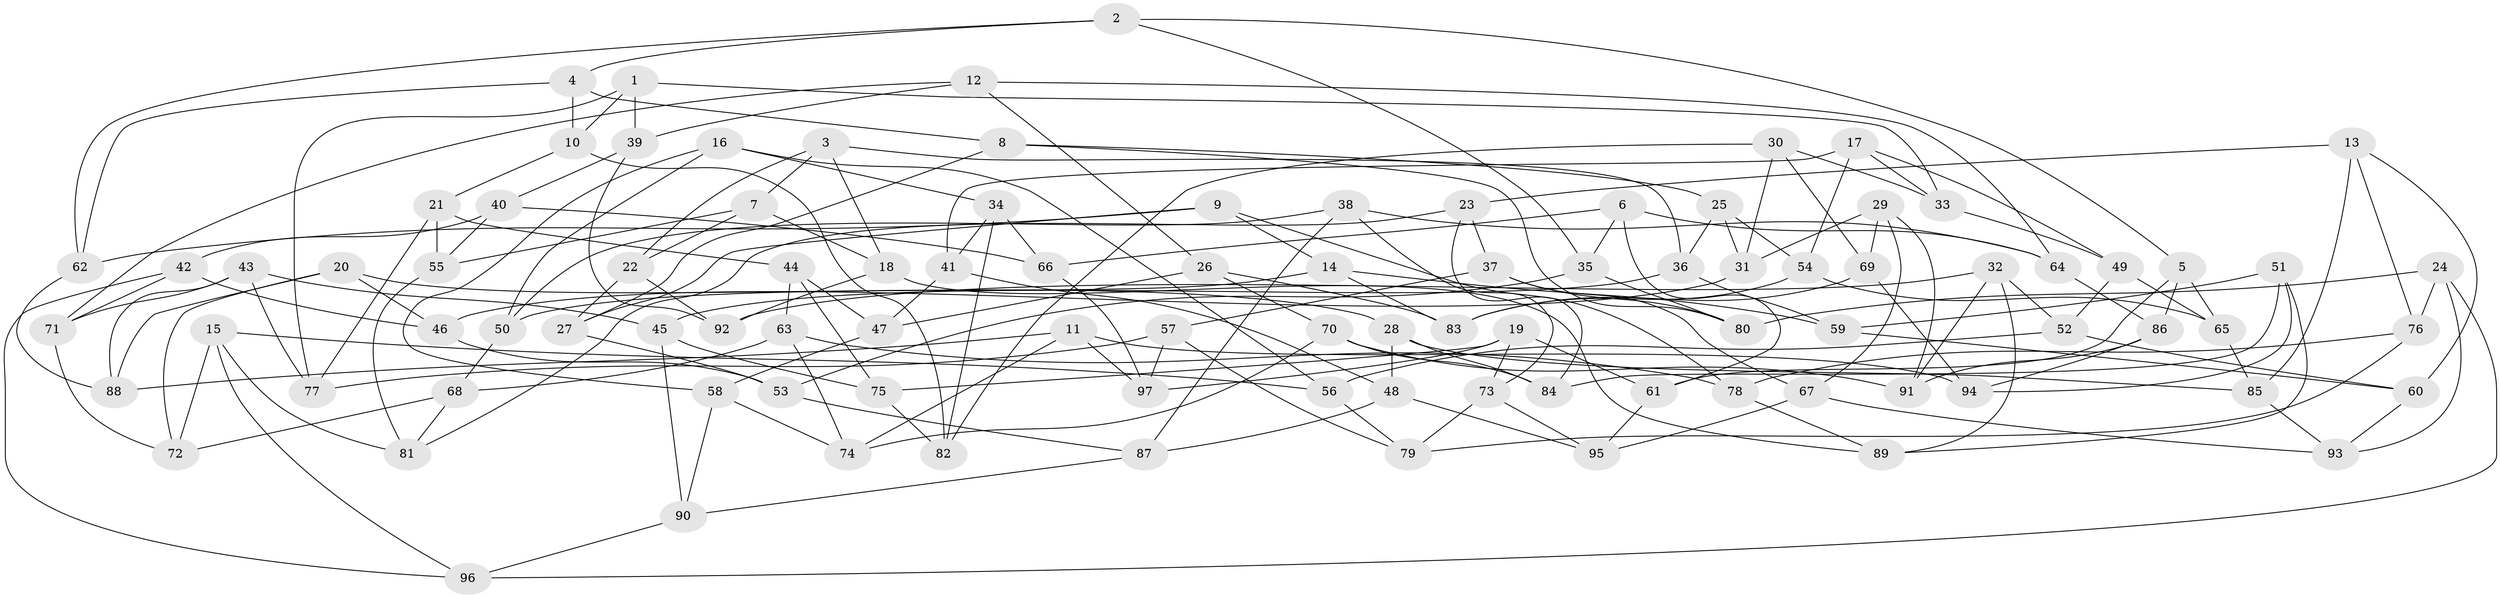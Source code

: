 // coarse degree distribution, {10: 0.20512820512820512, 4: 0.41025641025641024, 3: 0.07692307692307693, 7: 0.07692307692307693, 8: 0.07692307692307693, 9: 0.02564102564102564, 2: 0.02564102564102564, 6: 0.02564102564102564, 5: 0.07692307692307693}
// Generated by graph-tools (version 1.1) at 2025/53/03/04/25 22:53:41]
// undirected, 97 vertices, 194 edges
graph export_dot {
  node [color=gray90,style=filled];
  1;
  2;
  3;
  4;
  5;
  6;
  7;
  8;
  9;
  10;
  11;
  12;
  13;
  14;
  15;
  16;
  17;
  18;
  19;
  20;
  21;
  22;
  23;
  24;
  25;
  26;
  27;
  28;
  29;
  30;
  31;
  32;
  33;
  34;
  35;
  36;
  37;
  38;
  39;
  40;
  41;
  42;
  43;
  44;
  45;
  46;
  47;
  48;
  49;
  50;
  51;
  52;
  53;
  54;
  55;
  56;
  57;
  58;
  59;
  60;
  61;
  62;
  63;
  64;
  65;
  66;
  67;
  68;
  69;
  70;
  71;
  72;
  73;
  74;
  75;
  76;
  77;
  78;
  79;
  80;
  81;
  82;
  83;
  84;
  85;
  86;
  87;
  88;
  89;
  90;
  91;
  92;
  93;
  94;
  95;
  96;
  97;
  1 -- 10;
  1 -- 33;
  1 -- 77;
  1 -- 39;
  2 -- 4;
  2 -- 35;
  2 -- 5;
  2 -- 62;
  3 -- 22;
  3 -- 18;
  3 -- 7;
  3 -- 36;
  4 -- 8;
  4 -- 10;
  4 -- 62;
  5 -- 86;
  5 -- 65;
  5 -- 61;
  6 -- 64;
  6 -- 61;
  6 -- 66;
  6 -- 35;
  7 -- 55;
  7 -- 22;
  7 -- 18;
  8 -- 25;
  8 -- 27;
  8 -- 80;
  9 -- 78;
  9 -- 62;
  9 -- 14;
  9 -- 27;
  10 -- 82;
  10 -- 21;
  11 -- 88;
  11 -- 94;
  11 -- 74;
  11 -- 97;
  12 -- 39;
  12 -- 64;
  12 -- 26;
  12 -- 71;
  13 -- 76;
  13 -- 60;
  13 -- 23;
  13 -- 85;
  14 -- 50;
  14 -- 59;
  14 -- 83;
  15 -- 72;
  15 -- 81;
  15 -- 56;
  15 -- 96;
  16 -- 34;
  16 -- 56;
  16 -- 58;
  16 -- 50;
  17 -- 54;
  17 -- 33;
  17 -- 41;
  17 -- 49;
  18 -- 89;
  18 -- 92;
  19 -- 61;
  19 -- 75;
  19 -- 73;
  19 -- 97;
  20 -- 46;
  20 -- 72;
  20 -- 88;
  20 -- 28;
  21 -- 77;
  21 -- 55;
  21 -- 44;
  22 -- 92;
  22 -- 27;
  23 -- 37;
  23 -- 84;
  23 -- 81;
  24 -- 93;
  24 -- 96;
  24 -- 80;
  24 -- 76;
  25 -- 31;
  25 -- 54;
  25 -- 36;
  26 -- 83;
  26 -- 70;
  26 -- 47;
  27 -- 53;
  28 -- 84;
  28 -- 85;
  28 -- 48;
  29 -- 69;
  29 -- 31;
  29 -- 91;
  29 -- 67;
  30 -- 82;
  30 -- 33;
  30 -- 69;
  30 -- 31;
  31 -- 46;
  32 -- 92;
  32 -- 52;
  32 -- 91;
  32 -- 89;
  33 -- 49;
  34 -- 66;
  34 -- 41;
  34 -- 82;
  35 -- 53;
  35 -- 80;
  36 -- 59;
  36 -- 45;
  37 -- 57;
  37 -- 67;
  37 -- 80;
  38 -- 73;
  38 -- 50;
  38 -- 87;
  38 -- 64;
  39 -- 40;
  39 -- 92;
  40 -- 55;
  40 -- 66;
  40 -- 42;
  41 -- 48;
  41 -- 47;
  42 -- 71;
  42 -- 96;
  42 -- 46;
  43 -- 71;
  43 -- 77;
  43 -- 45;
  43 -- 88;
  44 -- 63;
  44 -- 47;
  44 -- 75;
  45 -- 75;
  45 -- 90;
  46 -- 53;
  47 -- 58;
  48 -- 95;
  48 -- 87;
  49 -- 65;
  49 -- 52;
  50 -- 68;
  51 -- 89;
  51 -- 94;
  51 -- 59;
  51 -- 84;
  52 -- 56;
  52 -- 60;
  53 -- 87;
  54 -- 83;
  54 -- 65;
  55 -- 81;
  56 -- 79;
  57 -- 77;
  57 -- 79;
  57 -- 97;
  58 -- 90;
  58 -- 74;
  59 -- 60;
  60 -- 93;
  61 -- 95;
  62 -- 88;
  63 -- 68;
  63 -- 78;
  63 -- 74;
  64 -- 86;
  65 -- 85;
  66 -- 97;
  67 -- 93;
  67 -- 95;
  68 -- 81;
  68 -- 72;
  69 -- 83;
  69 -- 94;
  70 -- 91;
  70 -- 74;
  70 -- 84;
  71 -- 72;
  73 -- 95;
  73 -- 79;
  75 -- 82;
  76 -- 78;
  76 -- 79;
  78 -- 89;
  85 -- 93;
  86 -- 91;
  86 -- 94;
  87 -- 90;
  90 -- 96;
}
